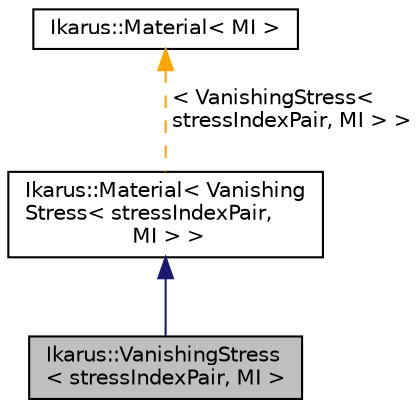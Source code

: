 digraph "Ikarus::VanishingStress&lt; stressIndexPair, MI &gt;"
{
 // LATEX_PDF_SIZE
  edge [fontname="Helvetica",fontsize="10",labelfontname="Helvetica",labelfontsize="10"];
  node [fontname="Helvetica",fontsize="10",shape=record];
  Node1 [label="Ikarus::VanishingStress\l\< stressIndexPair, MI \>",height=0.2,width=0.4,color="black", fillcolor="grey75", style="filled", fontcolor="black",tooltip="VanishingStress material model that enforces stress components to be zero."];
  Node2 -> Node1 [dir="back",color="midnightblue",fontsize="10",style="solid",fontname="Helvetica"];
  Node2 [label="Ikarus::Material\< Vanishing\lStress\< stressIndexPair,\l MI \> \>",height=0.2,width=0.4,color="black", fillcolor="white", style="filled",URL="$a01453.html",tooltip=" "];
  Node3 -> Node2 [dir="back",color="orange",fontsize="10",style="dashed",label=" \< VanishingStress\<\l stressIndexPair, MI \> \>" ,fontname="Helvetica"];
  Node3 [label="Ikarus::Material\< MI \>",height=0.2,width=0.4,color="black", fillcolor="white", style="filled",URL="$a01453.html",tooltip="Interface classf or materials."];
}
